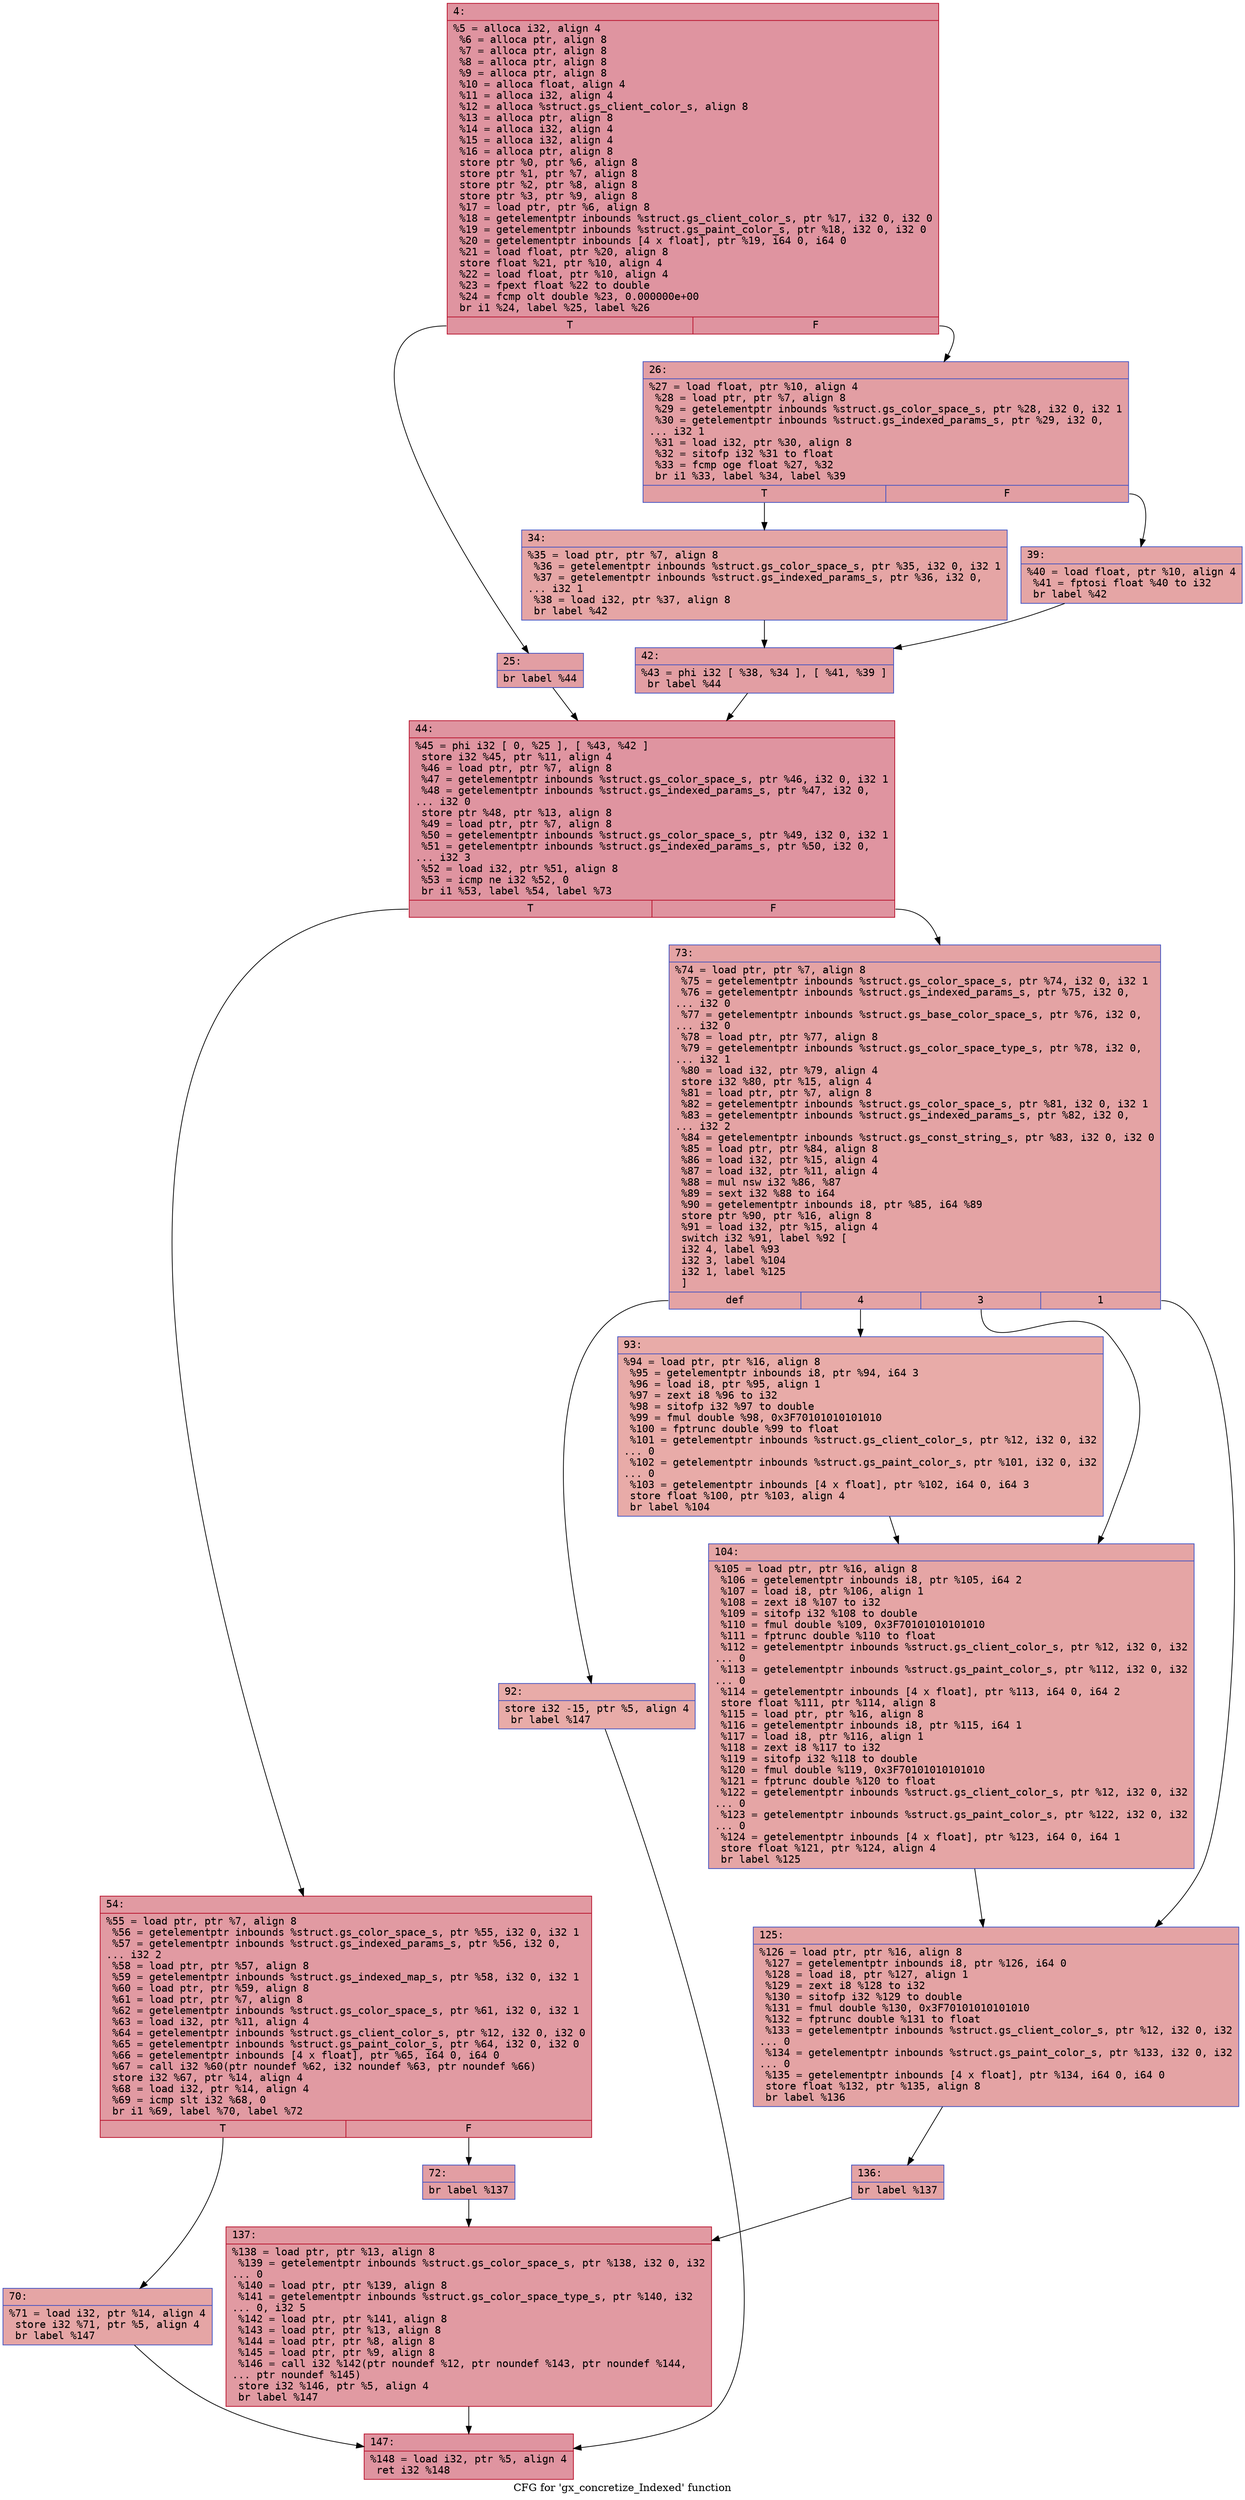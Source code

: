 digraph "CFG for 'gx_concretize_Indexed' function" {
	label="CFG for 'gx_concretize_Indexed' function";

	Node0x600003885540 [shape=record,color="#b70d28ff", style=filled, fillcolor="#b70d2870" fontname="Courier",label="{4:\l|  %5 = alloca i32, align 4\l  %6 = alloca ptr, align 8\l  %7 = alloca ptr, align 8\l  %8 = alloca ptr, align 8\l  %9 = alloca ptr, align 8\l  %10 = alloca float, align 4\l  %11 = alloca i32, align 4\l  %12 = alloca %struct.gs_client_color_s, align 8\l  %13 = alloca ptr, align 8\l  %14 = alloca i32, align 4\l  %15 = alloca i32, align 4\l  %16 = alloca ptr, align 8\l  store ptr %0, ptr %6, align 8\l  store ptr %1, ptr %7, align 8\l  store ptr %2, ptr %8, align 8\l  store ptr %3, ptr %9, align 8\l  %17 = load ptr, ptr %6, align 8\l  %18 = getelementptr inbounds %struct.gs_client_color_s, ptr %17, i32 0, i32 0\l  %19 = getelementptr inbounds %struct.gs_paint_color_s, ptr %18, i32 0, i32 0\l  %20 = getelementptr inbounds [4 x float], ptr %19, i64 0, i64 0\l  %21 = load float, ptr %20, align 8\l  store float %21, ptr %10, align 4\l  %22 = load float, ptr %10, align 4\l  %23 = fpext float %22 to double\l  %24 = fcmp olt double %23, 0.000000e+00\l  br i1 %24, label %25, label %26\l|{<s0>T|<s1>F}}"];
	Node0x600003885540:s0 -> Node0x600003885590[tooltip="4 -> 25\nProbability 50.00%" ];
	Node0x600003885540:s1 -> Node0x6000038855e0[tooltip="4 -> 26\nProbability 50.00%" ];
	Node0x600003885590 [shape=record,color="#3d50c3ff", style=filled, fillcolor="#be242e70" fontname="Courier",label="{25:\l|  br label %44\l}"];
	Node0x600003885590 -> Node0x600003885720[tooltip="25 -> 44\nProbability 100.00%" ];
	Node0x6000038855e0 [shape=record,color="#3d50c3ff", style=filled, fillcolor="#be242e70" fontname="Courier",label="{26:\l|  %27 = load float, ptr %10, align 4\l  %28 = load ptr, ptr %7, align 8\l  %29 = getelementptr inbounds %struct.gs_color_space_s, ptr %28, i32 0, i32 1\l  %30 = getelementptr inbounds %struct.gs_indexed_params_s, ptr %29, i32 0,\l... i32 1\l  %31 = load i32, ptr %30, align 8\l  %32 = sitofp i32 %31 to float\l  %33 = fcmp oge float %27, %32\l  br i1 %33, label %34, label %39\l|{<s0>T|<s1>F}}"];
	Node0x6000038855e0:s0 -> Node0x600003885630[tooltip="26 -> 34\nProbability 50.00%" ];
	Node0x6000038855e0:s1 -> Node0x600003885680[tooltip="26 -> 39\nProbability 50.00%" ];
	Node0x600003885630 [shape=record,color="#3d50c3ff", style=filled, fillcolor="#c5333470" fontname="Courier",label="{34:\l|  %35 = load ptr, ptr %7, align 8\l  %36 = getelementptr inbounds %struct.gs_color_space_s, ptr %35, i32 0, i32 1\l  %37 = getelementptr inbounds %struct.gs_indexed_params_s, ptr %36, i32 0,\l... i32 1\l  %38 = load i32, ptr %37, align 8\l  br label %42\l}"];
	Node0x600003885630 -> Node0x6000038856d0[tooltip="34 -> 42\nProbability 100.00%" ];
	Node0x600003885680 [shape=record,color="#3d50c3ff", style=filled, fillcolor="#c5333470" fontname="Courier",label="{39:\l|  %40 = load float, ptr %10, align 4\l  %41 = fptosi float %40 to i32\l  br label %42\l}"];
	Node0x600003885680 -> Node0x6000038856d0[tooltip="39 -> 42\nProbability 100.00%" ];
	Node0x6000038856d0 [shape=record,color="#3d50c3ff", style=filled, fillcolor="#be242e70" fontname="Courier",label="{42:\l|  %43 = phi i32 [ %38, %34 ], [ %41, %39 ]\l  br label %44\l}"];
	Node0x6000038856d0 -> Node0x600003885720[tooltip="42 -> 44\nProbability 100.00%" ];
	Node0x600003885720 [shape=record,color="#b70d28ff", style=filled, fillcolor="#b70d2870" fontname="Courier",label="{44:\l|  %45 = phi i32 [ 0, %25 ], [ %43, %42 ]\l  store i32 %45, ptr %11, align 4\l  %46 = load ptr, ptr %7, align 8\l  %47 = getelementptr inbounds %struct.gs_color_space_s, ptr %46, i32 0, i32 1\l  %48 = getelementptr inbounds %struct.gs_indexed_params_s, ptr %47, i32 0,\l... i32 0\l  store ptr %48, ptr %13, align 8\l  %49 = load ptr, ptr %7, align 8\l  %50 = getelementptr inbounds %struct.gs_color_space_s, ptr %49, i32 0, i32 1\l  %51 = getelementptr inbounds %struct.gs_indexed_params_s, ptr %50, i32 0,\l... i32 3\l  %52 = load i32, ptr %51, align 8\l  %53 = icmp ne i32 %52, 0\l  br i1 %53, label %54, label %73\l|{<s0>T|<s1>F}}"];
	Node0x600003885720:s0 -> Node0x600003885770[tooltip="44 -> 54\nProbability 62.50%" ];
	Node0x600003885720:s1 -> Node0x600003885860[tooltip="44 -> 73\nProbability 37.50%" ];
	Node0x600003885770 [shape=record,color="#b70d28ff", style=filled, fillcolor="#bb1b2c70" fontname="Courier",label="{54:\l|  %55 = load ptr, ptr %7, align 8\l  %56 = getelementptr inbounds %struct.gs_color_space_s, ptr %55, i32 0, i32 1\l  %57 = getelementptr inbounds %struct.gs_indexed_params_s, ptr %56, i32 0,\l... i32 2\l  %58 = load ptr, ptr %57, align 8\l  %59 = getelementptr inbounds %struct.gs_indexed_map_s, ptr %58, i32 0, i32 1\l  %60 = load ptr, ptr %59, align 8\l  %61 = load ptr, ptr %7, align 8\l  %62 = getelementptr inbounds %struct.gs_color_space_s, ptr %61, i32 0, i32 1\l  %63 = load i32, ptr %11, align 4\l  %64 = getelementptr inbounds %struct.gs_client_color_s, ptr %12, i32 0, i32 0\l  %65 = getelementptr inbounds %struct.gs_paint_color_s, ptr %64, i32 0, i32 0\l  %66 = getelementptr inbounds [4 x float], ptr %65, i64 0, i64 0\l  %67 = call i32 %60(ptr noundef %62, i32 noundef %63, ptr noundef %66)\l  store i32 %67, ptr %14, align 4\l  %68 = load i32, ptr %14, align 4\l  %69 = icmp slt i32 %68, 0\l  br i1 %69, label %70, label %72\l|{<s0>T|<s1>F}}"];
	Node0x600003885770:s0 -> Node0x6000038857c0[tooltip="54 -> 70\nProbability 37.50%" ];
	Node0x600003885770:s1 -> Node0x600003885810[tooltip="54 -> 72\nProbability 62.50%" ];
	Node0x6000038857c0 [shape=record,color="#3d50c3ff", style=filled, fillcolor="#c5333470" fontname="Courier",label="{70:\l|  %71 = load i32, ptr %14, align 4\l  store i32 %71, ptr %5, align 4\l  br label %147\l}"];
	Node0x6000038857c0 -> Node0x600003885a90[tooltip="70 -> 147\nProbability 100.00%" ];
	Node0x600003885810 [shape=record,color="#3d50c3ff", style=filled, fillcolor="#be242e70" fontname="Courier",label="{72:\l|  br label %137\l}"];
	Node0x600003885810 -> Node0x600003885a40[tooltip="72 -> 137\nProbability 100.00%" ];
	Node0x600003885860 [shape=record,color="#3d50c3ff", style=filled, fillcolor="#c32e3170" fontname="Courier",label="{73:\l|  %74 = load ptr, ptr %7, align 8\l  %75 = getelementptr inbounds %struct.gs_color_space_s, ptr %74, i32 0, i32 1\l  %76 = getelementptr inbounds %struct.gs_indexed_params_s, ptr %75, i32 0,\l... i32 0\l  %77 = getelementptr inbounds %struct.gs_base_color_space_s, ptr %76, i32 0,\l... i32 0\l  %78 = load ptr, ptr %77, align 8\l  %79 = getelementptr inbounds %struct.gs_color_space_type_s, ptr %78, i32 0,\l... i32 1\l  %80 = load i32, ptr %79, align 4\l  store i32 %80, ptr %15, align 4\l  %81 = load ptr, ptr %7, align 8\l  %82 = getelementptr inbounds %struct.gs_color_space_s, ptr %81, i32 0, i32 1\l  %83 = getelementptr inbounds %struct.gs_indexed_params_s, ptr %82, i32 0,\l... i32 2\l  %84 = getelementptr inbounds %struct.gs_const_string_s, ptr %83, i32 0, i32 0\l  %85 = load ptr, ptr %84, align 8\l  %86 = load i32, ptr %15, align 4\l  %87 = load i32, ptr %11, align 4\l  %88 = mul nsw i32 %86, %87\l  %89 = sext i32 %88 to i64\l  %90 = getelementptr inbounds i8, ptr %85, i64 %89\l  store ptr %90, ptr %16, align 8\l  %91 = load i32, ptr %15, align 4\l  switch i32 %91, label %92 [\l    i32 4, label %93\l    i32 3, label %104\l    i32 1, label %125\l  ]\l|{<s0>def|<s1>4|<s2>3|<s3>1}}"];
	Node0x600003885860:s0 -> Node0x6000038858b0[tooltip="73 -> 92\nProbability 25.00%" ];
	Node0x600003885860:s1 -> Node0x600003885900[tooltip="73 -> 93\nProbability 25.00%" ];
	Node0x600003885860:s2 -> Node0x600003885950[tooltip="73 -> 104\nProbability 25.00%" ];
	Node0x600003885860:s3 -> Node0x6000038859a0[tooltip="73 -> 125\nProbability 25.00%" ];
	Node0x6000038858b0 [shape=record,color="#3d50c3ff", style=filled, fillcolor="#cc403a70" fontname="Courier",label="{92:\l|  store i32 -15, ptr %5, align 4\l  br label %147\l}"];
	Node0x6000038858b0 -> Node0x600003885a90[tooltip="92 -> 147\nProbability 100.00%" ];
	Node0x600003885900 [shape=record,color="#3d50c3ff", style=filled, fillcolor="#cc403a70" fontname="Courier",label="{93:\l|  %94 = load ptr, ptr %16, align 8\l  %95 = getelementptr inbounds i8, ptr %94, i64 3\l  %96 = load i8, ptr %95, align 1\l  %97 = zext i8 %96 to i32\l  %98 = sitofp i32 %97 to double\l  %99 = fmul double %98, 0x3F70101010101010\l  %100 = fptrunc double %99 to float\l  %101 = getelementptr inbounds %struct.gs_client_color_s, ptr %12, i32 0, i32\l... 0\l  %102 = getelementptr inbounds %struct.gs_paint_color_s, ptr %101, i32 0, i32\l... 0\l  %103 = getelementptr inbounds [4 x float], ptr %102, i64 0, i64 3\l  store float %100, ptr %103, align 4\l  br label %104\l}"];
	Node0x600003885900 -> Node0x600003885950[tooltip="93 -> 104\nProbability 100.00%" ];
	Node0x600003885950 [shape=record,color="#3d50c3ff", style=filled, fillcolor="#c5333470" fontname="Courier",label="{104:\l|  %105 = load ptr, ptr %16, align 8\l  %106 = getelementptr inbounds i8, ptr %105, i64 2\l  %107 = load i8, ptr %106, align 1\l  %108 = zext i8 %107 to i32\l  %109 = sitofp i32 %108 to double\l  %110 = fmul double %109, 0x3F70101010101010\l  %111 = fptrunc double %110 to float\l  %112 = getelementptr inbounds %struct.gs_client_color_s, ptr %12, i32 0, i32\l... 0\l  %113 = getelementptr inbounds %struct.gs_paint_color_s, ptr %112, i32 0, i32\l... 0\l  %114 = getelementptr inbounds [4 x float], ptr %113, i64 0, i64 2\l  store float %111, ptr %114, align 8\l  %115 = load ptr, ptr %16, align 8\l  %116 = getelementptr inbounds i8, ptr %115, i64 1\l  %117 = load i8, ptr %116, align 1\l  %118 = zext i8 %117 to i32\l  %119 = sitofp i32 %118 to double\l  %120 = fmul double %119, 0x3F70101010101010\l  %121 = fptrunc double %120 to float\l  %122 = getelementptr inbounds %struct.gs_client_color_s, ptr %12, i32 0, i32\l... 0\l  %123 = getelementptr inbounds %struct.gs_paint_color_s, ptr %122, i32 0, i32\l... 0\l  %124 = getelementptr inbounds [4 x float], ptr %123, i64 0, i64 1\l  store float %121, ptr %124, align 4\l  br label %125\l}"];
	Node0x600003885950 -> Node0x6000038859a0[tooltip="104 -> 125\nProbability 100.00%" ];
	Node0x6000038859a0 [shape=record,color="#3d50c3ff", style=filled, fillcolor="#c32e3170" fontname="Courier",label="{125:\l|  %126 = load ptr, ptr %16, align 8\l  %127 = getelementptr inbounds i8, ptr %126, i64 0\l  %128 = load i8, ptr %127, align 1\l  %129 = zext i8 %128 to i32\l  %130 = sitofp i32 %129 to double\l  %131 = fmul double %130, 0x3F70101010101010\l  %132 = fptrunc double %131 to float\l  %133 = getelementptr inbounds %struct.gs_client_color_s, ptr %12, i32 0, i32\l... 0\l  %134 = getelementptr inbounds %struct.gs_paint_color_s, ptr %133, i32 0, i32\l... 0\l  %135 = getelementptr inbounds [4 x float], ptr %134, i64 0, i64 0\l  store float %132, ptr %135, align 8\l  br label %136\l}"];
	Node0x6000038859a0 -> Node0x6000038859f0[tooltip="125 -> 136\nProbability 100.00%" ];
	Node0x6000038859f0 [shape=record,color="#3d50c3ff", style=filled, fillcolor="#c32e3170" fontname="Courier",label="{136:\l|  br label %137\l}"];
	Node0x6000038859f0 -> Node0x600003885a40[tooltip="136 -> 137\nProbability 100.00%" ];
	Node0x600003885a40 [shape=record,color="#b70d28ff", style=filled, fillcolor="#bb1b2c70" fontname="Courier",label="{137:\l|  %138 = load ptr, ptr %13, align 8\l  %139 = getelementptr inbounds %struct.gs_color_space_s, ptr %138, i32 0, i32\l... 0\l  %140 = load ptr, ptr %139, align 8\l  %141 = getelementptr inbounds %struct.gs_color_space_type_s, ptr %140, i32\l... 0, i32 5\l  %142 = load ptr, ptr %141, align 8\l  %143 = load ptr, ptr %13, align 8\l  %144 = load ptr, ptr %8, align 8\l  %145 = load ptr, ptr %9, align 8\l  %146 = call i32 %142(ptr noundef %12, ptr noundef %143, ptr noundef %144,\l... ptr noundef %145)\l  store i32 %146, ptr %5, align 4\l  br label %147\l}"];
	Node0x600003885a40 -> Node0x600003885a90[tooltip="137 -> 147\nProbability 100.00%" ];
	Node0x600003885a90 [shape=record,color="#b70d28ff", style=filled, fillcolor="#b70d2870" fontname="Courier",label="{147:\l|  %148 = load i32, ptr %5, align 4\l  ret i32 %148\l}"];
}
